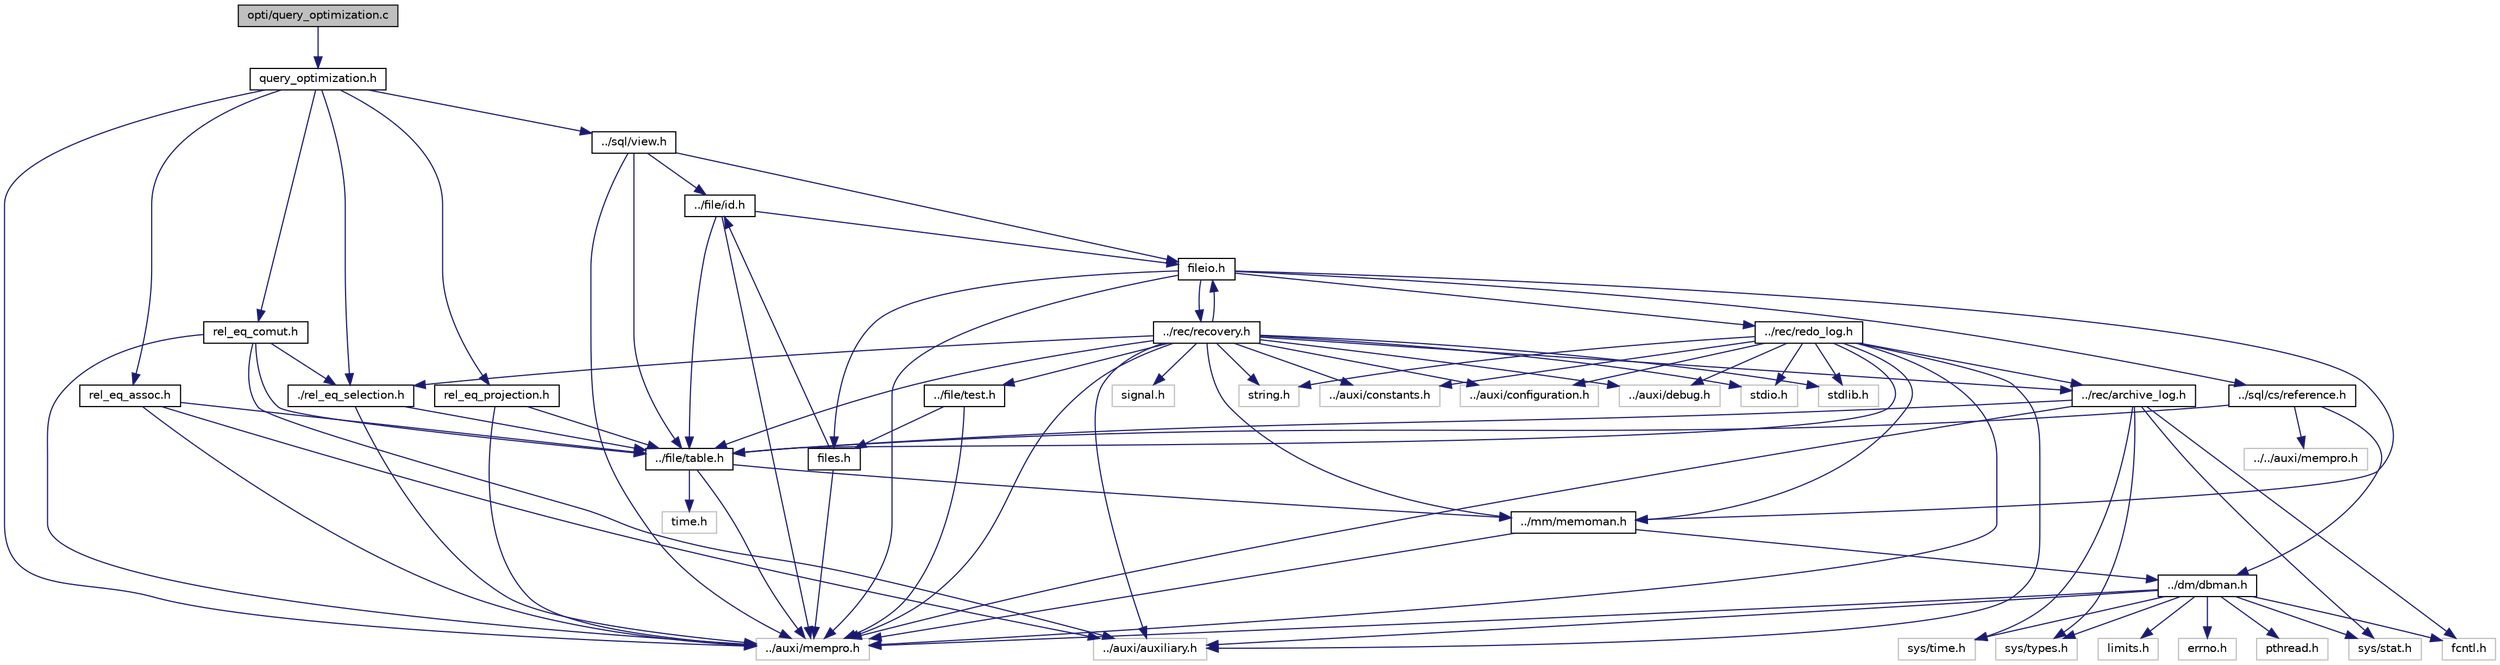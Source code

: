 digraph "opti/query_optimization.c"
{
  bgcolor="transparent";
  edge [fontname="Helvetica",fontsize="10",labelfontname="Helvetica",labelfontsize="10"];
  node [fontname="Helvetica",fontsize="10",shape=record];
  Node1 [label="opti/query_optimization.c",height=0.2,width=0.4,color="black", fillcolor="grey75", style="filled" fontcolor="black"];
  Node1 -> Node2 [color="midnightblue",fontsize="10",style="solid"];
  Node2 [label="query_optimization.h",height=0.2,width=0.4,color="black",URL="$query__optimization_8h.html"];
  Node2 -> Node3 [color="midnightblue",fontsize="10",style="solid"];
  Node3 [label="rel_eq_comut.h",height=0.2,width=0.4,color="black",URL="$rel__eq__comut_8h.html"];
  Node3 -> Node4 [color="midnightblue",fontsize="10",style="solid"];
  Node4 [label="../file/table.h",height=0.2,width=0.4,color="black",URL="$table_8h.html"];
  Node4 -> Node5 [color="midnightblue",fontsize="10",style="solid"];
  Node5 [label="../mm/memoman.h",height=0.2,width=0.4,color="black",URL="$memoman_8h.html"];
  Node5 -> Node6 [color="midnightblue",fontsize="10",style="solid"];
  Node6 [label="../dm/dbman.h",height=0.2,width=0.4,color="black",URL="$dbman_8h.html"];
  Node6 -> Node7 [color="midnightblue",fontsize="10",style="solid"];
  Node7 [label="../auxi/auxiliary.h",height=0.2,width=0.4,color="grey75"];
  Node6 -> Node8 [color="midnightblue",fontsize="10",style="solid"];
  Node8 [label="errno.h",height=0.2,width=0.4,color="grey75"];
  Node6 -> Node9 [color="midnightblue",fontsize="10",style="solid"];
  Node9 [label="pthread.h",height=0.2,width=0.4,color="grey75"];
  Node6 -> Node10 [color="midnightblue",fontsize="10",style="solid"];
  Node10 [label="sys/time.h",height=0.2,width=0.4,color="grey75"];
  Node6 -> Node11 [color="midnightblue",fontsize="10",style="solid"];
  Node11 [label="sys/types.h",height=0.2,width=0.4,color="grey75"];
  Node6 -> Node12 [color="midnightblue",fontsize="10",style="solid"];
  Node12 [label="sys/stat.h",height=0.2,width=0.4,color="grey75"];
  Node6 -> Node13 [color="midnightblue",fontsize="10",style="solid"];
  Node13 [label="fcntl.h",height=0.2,width=0.4,color="grey75"];
  Node6 -> Node14 [color="midnightblue",fontsize="10",style="solid"];
  Node14 [label="../auxi/mempro.h",height=0.2,width=0.4,color="grey75"];
  Node6 -> Node15 [color="midnightblue",fontsize="10",style="solid"];
  Node15 [label="limits.h",height=0.2,width=0.4,color="grey75"];
  Node5 -> Node14 [color="midnightblue",fontsize="10",style="solid"];
  Node4 -> Node14 [color="midnightblue",fontsize="10",style="solid"];
  Node4 -> Node16 [color="midnightblue",fontsize="10",style="solid"];
  Node16 [label="time.h",height=0.2,width=0.4,color="grey75"];
  Node3 -> Node17 [color="midnightblue",fontsize="10",style="solid"];
  Node17 [label="./rel_eq_selection.h",height=0.2,width=0.4,color="black",URL="$rel__eq__selection_8h.html"];
  Node17 -> Node4 [color="midnightblue",fontsize="10",style="solid"];
  Node17 -> Node14 [color="midnightblue",fontsize="10",style="solid"];
  Node3 -> Node14 [color="midnightblue",fontsize="10",style="solid"];
  Node3 -> Node7 [color="midnightblue",fontsize="10",style="solid"];
  Node2 -> Node18 [color="midnightblue",fontsize="10",style="solid"];
  Node18 [label="rel_eq_assoc.h",height=0.2,width=0.4,color="black",URL="$rel__eq__assoc_8h.html"];
  Node18 -> Node4 [color="midnightblue",fontsize="10",style="solid"];
  Node18 -> Node14 [color="midnightblue",fontsize="10",style="solid"];
  Node18 -> Node7 [color="midnightblue",fontsize="10",style="solid"];
  Node2 -> Node19 [color="midnightblue",fontsize="10",style="solid"];
  Node19 [label="rel_eq_projection.h",height=0.2,width=0.4,color="black",URL="$rel__eq__projection_8h.html"];
  Node19 -> Node4 [color="midnightblue",fontsize="10",style="solid"];
  Node19 -> Node14 [color="midnightblue",fontsize="10",style="solid"];
  Node2 -> Node17 [color="midnightblue",fontsize="10",style="solid"];
  Node2 -> Node14 [color="midnightblue",fontsize="10",style="solid"];
  Node2 -> Node20 [color="midnightblue",fontsize="10",style="solid"];
  Node20 [label="../sql/view.h",height=0.2,width=0.4,color="black",URL="$view_8h_source.html"];
  Node20 -> Node4 [color="midnightblue",fontsize="10",style="solid"];
  Node20 -> Node21 [color="midnightblue",fontsize="10",style="solid"];
  Node21 [label="../file/id.h",height=0.2,width=0.4,color="black",URL="$id_8h.html"];
  Node21 -> Node4 [color="midnightblue",fontsize="10",style="solid"];
  Node21 -> Node22 [color="midnightblue",fontsize="10",style="solid"];
  Node22 [label="fileio.h",height=0.2,width=0.4,color="black",URL="$fileio_8h.html"];
  Node22 -> Node23 [color="midnightblue",fontsize="10",style="solid"];
  Node23 [label="../sql/cs/reference.h",height=0.2,width=0.4,color="black",URL="$reference_8h.html"];
  Node23 -> Node6 [color="midnightblue",fontsize="10",style="solid"];
  Node23 -> Node4 [color="midnightblue",fontsize="10",style="solid"];
  Node23 -> Node24 [color="midnightblue",fontsize="10",style="solid"];
  Node24 [label="../../auxi/mempro.h",height=0.2,width=0.4,color="grey75"];
  Node22 -> Node5 [color="midnightblue",fontsize="10",style="solid"];
  Node22 -> Node25 [color="midnightblue",fontsize="10",style="solid"];
  Node25 [label="../rec/recovery.h",height=0.2,width=0.4,color="black",URL="$recovery_8h_source.html"];
  Node25 -> Node7 [color="midnightblue",fontsize="10",style="solid"];
  Node25 -> Node5 [color="midnightblue",fontsize="10",style="solid"];
  Node25 -> Node26 [color="midnightblue",fontsize="10",style="solid"];
  Node26 [label="../auxi/constants.h",height=0.2,width=0.4,color="grey75"];
  Node25 -> Node27 [color="midnightblue",fontsize="10",style="solid"];
  Node27 [label="../auxi/configuration.h",height=0.2,width=0.4,color="grey75"];
  Node25 -> Node28 [color="midnightblue",fontsize="10",style="solid"];
  Node28 [label="../auxi/debug.h",height=0.2,width=0.4,color="grey75"];
  Node25 -> Node29 [color="midnightblue",fontsize="10",style="solid"];
  Node29 [label="../rec/archive_log.h",height=0.2,width=0.4,color="black",URL="$archive__log_8h.html"];
  Node29 -> Node4 [color="midnightblue",fontsize="10",style="solid"];
  Node29 -> Node10 [color="midnightblue",fontsize="10",style="solid"];
  Node29 -> Node11 [color="midnightblue",fontsize="10",style="solid"];
  Node29 -> Node12 [color="midnightblue",fontsize="10",style="solid"];
  Node29 -> Node13 [color="midnightblue",fontsize="10",style="solid"];
  Node29 -> Node14 [color="midnightblue",fontsize="10",style="solid"];
  Node25 -> Node4 [color="midnightblue",fontsize="10",style="solid"];
  Node25 -> Node22 [color="midnightblue",fontsize="10",style="solid"];
  Node25 -> Node30 [color="midnightblue",fontsize="10",style="solid"];
  Node30 [label="../file/test.h",height=0.2,width=0.4,color="black",URL="$test_8h.html"];
  Node30 -> Node31 [color="midnightblue",fontsize="10",style="solid"];
  Node31 [label="files.h",height=0.2,width=0.4,color="black",URL="$files_8h.html"];
  Node31 -> Node21 [color="midnightblue",fontsize="10",style="solid"];
  Node31 -> Node14 [color="midnightblue",fontsize="10",style="solid"];
  Node30 -> Node14 [color="midnightblue",fontsize="10",style="solid"];
  Node25 -> Node17 [color="midnightblue",fontsize="10",style="solid"];
  Node25 -> Node14 [color="midnightblue",fontsize="10",style="solid"];
  Node25 -> Node32 [color="midnightblue",fontsize="10",style="solid"];
  Node32 [label="stdio.h",height=0.2,width=0.4,color="grey75"];
  Node25 -> Node33 [color="midnightblue",fontsize="10",style="solid"];
  Node33 [label="stdlib.h",height=0.2,width=0.4,color="grey75"];
  Node25 -> Node34 [color="midnightblue",fontsize="10",style="solid"];
  Node34 [label="string.h",height=0.2,width=0.4,color="grey75"];
  Node25 -> Node35 [color="midnightblue",fontsize="10",style="solid"];
  Node35 [label="signal.h",height=0.2,width=0.4,color="grey75"];
  Node22 -> Node36 [color="midnightblue",fontsize="10",style="solid"];
  Node36 [label="../rec/redo_log.h",height=0.2,width=0.4,color="black",URL="$redo__log_8h_source.html"];
  Node36 -> Node7 [color="midnightblue",fontsize="10",style="solid"];
  Node36 -> Node5 [color="midnightblue",fontsize="10",style="solid"];
  Node36 -> Node26 [color="midnightblue",fontsize="10",style="solid"];
  Node36 -> Node27 [color="midnightblue",fontsize="10",style="solid"];
  Node36 -> Node28 [color="midnightblue",fontsize="10",style="solid"];
  Node36 -> Node29 [color="midnightblue",fontsize="10",style="solid"];
  Node36 -> Node4 [color="midnightblue",fontsize="10",style="solid"];
  Node36 -> Node14 [color="midnightblue",fontsize="10",style="solid"];
  Node36 -> Node32 [color="midnightblue",fontsize="10",style="solid"];
  Node36 -> Node33 [color="midnightblue",fontsize="10",style="solid"];
  Node36 -> Node34 [color="midnightblue",fontsize="10",style="solid"];
  Node22 -> Node31 [color="midnightblue",fontsize="10",style="solid"];
  Node22 -> Node14 [color="midnightblue",fontsize="10",style="solid"];
  Node21 -> Node14 [color="midnightblue",fontsize="10",style="solid"];
  Node20 -> Node22 [color="midnightblue",fontsize="10",style="solid"];
  Node20 -> Node14 [color="midnightblue",fontsize="10",style="solid"];
}
